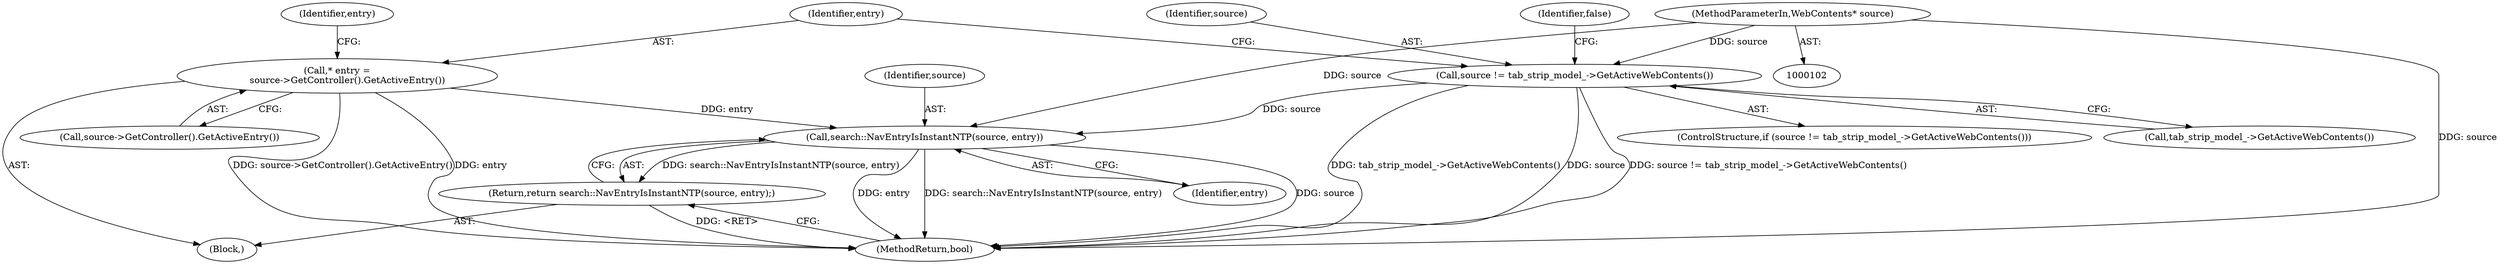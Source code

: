 digraph "0_Chrome_8f3a9a68b2dcdd2c54cf49a41ad34729ab576702@pointer" {
"1000144" [label="(Call,search::NavEntryIsInstantNTP(source, entry))"];
"1000106" [label="(Call,source != tab_strip_model_->GetActiveWebContents())"];
"1000103" [label="(MethodParameterIn,WebContents* source)"];
"1000112" [label="(Call,* entry =\n       source->GetController().GetActiveEntry())"];
"1000143" [label="(Return,return search::NavEntryIsInstantNTP(source, entry);)"];
"1000144" [label="(Call,search::NavEntryIsInstantNTP(source, entry))"];
"1000112" [label="(Call,* entry =\n       source->GetController().GetActiveEntry())"];
"1000114" [label="(Call,source->GetController().GetActiveEntry())"];
"1000143" [label="(Return,return search::NavEntryIsInstantNTP(source, entry);)"];
"1000116" [label="(Identifier,entry)"];
"1000107" [label="(Identifier,source)"];
"1000106" [label="(Call,source != tab_strip_model_->GetActiveWebContents())"];
"1000110" [label="(Identifier,false)"];
"1000113" [label="(Identifier,entry)"];
"1000104" [label="(Block,)"];
"1000146" [label="(Identifier,entry)"];
"1000105" [label="(ControlStructure,if (source != tab_strip_model_->GetActiveWebContents()))"];
"1000103" [label="(MethodParameterIn,WebContents* source)"];
"1000145" [label="(Identifier,source)"];
"1000147" [label="(MethodReturn,bool)"];
"1000108" [label="(Call,tab_strip_model_->GetActiveWebContents())"];
"1000144" -> "1000143"  [label="AST: "];
"1000144" -> "1000146"  [label="CFG: "];
"1000145" -> "1000144"  [label="AST: "];
"1000146" -> "1000144"  [label="AST: "];
"1000143" -> "1000144"  [label="CFG: "];
"1000144" -> "1000147"  [label="DDG: entry"];
"1000144" -> "1000147"  [label="DDG: search::NavEntryIsInstantNTP(source, entry)"];
"1000144" -> "1000147"  [label="DDG: source"];
"1000144" -> "1000143"  [label="DDG: search::NavEntryIsInstantNTP(source, entry)"];
"1000106" -> "1000144"  [label="DDG: source"];
"1000103" -> "1000144"  [label="DDG: source"];
"1000112" -> "1000144"  [label="DDG: entry"];
"1000106" -> "1000105"  [label="AST: "];
"1000106" -> "1000108"  [label="CFG: "];
"1000107" -> "1000106"  [label="AST: "];
"1000108" -> "1000106"  [label="AST: "];
"1000110" -> "1000106"  [label="CFG: "];
"1000113" -> "1000106"  [label="CFG: "];
"1000106" -> "1000147"  [label="DDG: tab_strip_model_->GetActiveWebContents()"];
"1000106" -> "1000147"  [label="DDG: source"];
"1000106" -> "1000147"  [label="DDG: source != tab_strip_model_->GetActiveWebContents()"];
"1000103" -> "1000106"  [label="DDG: source"];
"1000103" -> "1000102"  [label="AST: "];
"1000103" -> "1000147"  [label="DDG: source"];
"1000112" -> "1000104"  [label="AST: "];
"1000112" -> "1000114"  [label="CFG: "];
"1000113" -> "1000112"  [label="AST: "];
"1000114" -> "1000112"  [label="AST: "];
"1000116" -> "1000112"  [label="CFG: "];
"1000112" -> "1000147"  [label="DDG: source->GetController().GetActiveEntry()"];
"1000112" -> "1000147"  [label="DDG: entry"];
"1000143" -> "1000104"  [label="AST: "];
"1000147" -> "1000143"  [label="CFG: "];
"1000143" -> "1000147"  [label="DDG: <RET>"];
}
